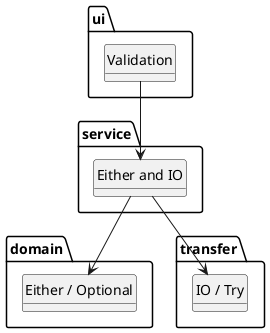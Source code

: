 @startuml

package ui {
  class "Validation" as U
}
package service {
  class "Either and IO" as S
}
package domain {
  class "Either / Optional" as D
}
package transfer {
  class "IO / Try" as T
}

U -d-> S
S -d-> D
S -d-> T

hide circle
hide methods

@enduml